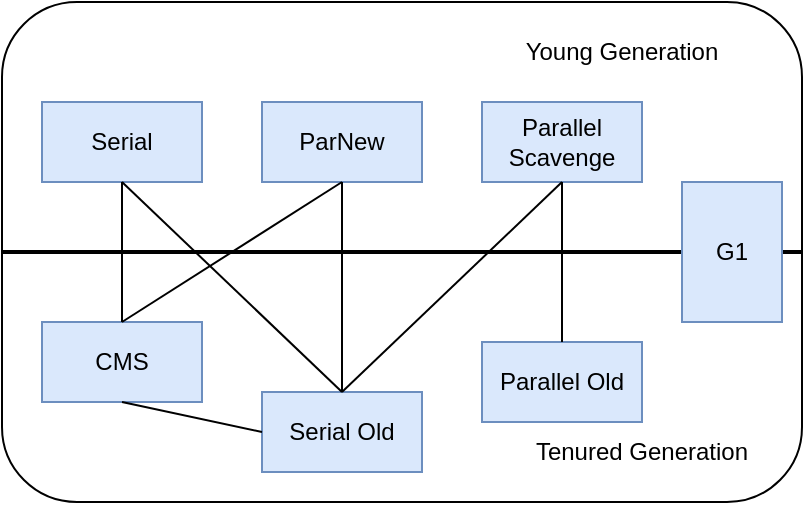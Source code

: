<mxfile version="21.1.8" type="github">
  <diagram name="第 1 页" id="LMIR5DurEmdLyNvymdb6">
    <mxGraphModel dx="794" dy="476" grid="1" gridSize="10" guides="1" tooltips="1" connect="1" arrows="1" fold="1" page="1" pageScale="1" pageWidth="827" pageHeight="1169" math="0" shadow="0">
      <root>
        <mxCell id="0" />
        <mxCell id="1" parent="0" />
        <mxCell id="iQs0Rb3tQd6b7YY0GLlr-1" value="" style="rounded=1;whiteSpace=wrap;html=1;" vertex="1" parent="1">
          <mxGeometry x="140" y="350" width="400" height="250" as="geometry" />
        </mxCell>
        <mxCell id="iQs0Rb3tQd6b7YY0GLlr-2" value="" style="endArrow=none;html=1;rounded=0;exitX=0;exitY=0.5;exitDx=0;exitDy=0;entryX=1;entryY=0.5;entryDx=0;entryDy=0;strokeWidth=2;" edge="1" parent="1" source="iQs0Rb3tQd6b7YY0GLlr-1" target="iQs0Rb3tQd6b7YY0GLlr-1">
          <mxGeometry width="50" height="50" relative="1" as="geometry">
            <mxPoint x="380" y="500" as="sourcePoint" />
            <mxPoint x="430" y="450" as="targetPoint" />
          </mxGeometry>
        </mxCell>
        <mxCell id="iQs0Rb3tQd6b7YY0GLlr-3" value="Young Generation" style="text;html=1;strokeColor=none;fillColor=none;align=center;verticalAlign=middle;whiteSpace=wrap;rounded=0;" vertex="1" parent="1">
          <mxGeometry x="390" y="360" width="120" height="30" as="geometry" />
        </mxCell>
        <mxCell id="iQs0Rb3tQd6b7YY0GLlr-4" value="Tenured Generation" style="text;html=1;strokeColor=none;fillColor=none;align=center;verticalAlign=middle;whiteSpace=wrap;rounded=0;" vertex="1" parent="1">
          <mxGeometry x="400" y="560" width="120" height="30" as="geometry" />
        </mxCell>
        <mxCell id="iQs0Rb3tQd6b7YY0GLlr-5" value="CMS" style="rounded=0;whiteSpace=wrap;html=1;fillColor=#dae8fc;strokeColor=#6c8ebf;" vertex="1" parent="1">
          <mxGeometry x="160" y="510" width="80" height="40" as="geometry" />
        </mxCell>
        <mxCell id="iQs0Rb3tQd6b7YY0GLlr-6" value="Serial" style="rounded=0;whiteSpace=wrap;html=1;fillColor=#dae8fc;strokeColor=#6c8ebf;" vertex="1" parent="1">
          <mxGeometry x="160" y="400" width="80" height="40" as="geometry" />
        </mxCell>
        <mxCell id="iQs0Rb3tQd6b7YY0GLlr-8" value="" style="endArrow=none;html=1;rounded=0;exitX=0.5;exitY=0;exitDx=0;exitDy=0;entryX=0.5;entryY=1;entryDx=0;entryDy=0;" edge="1" parent="1" source="iQs0Rb3tQd6b7YY0GLlr-5" target="iQs0Rb3tQd6b7YY0GLlr-6">
          <mxGeometry width="50" height="50" relative="1" as="geometry">
            <mxPoint x="380" y="410" as="sourcePoint" />
            <mxPoint x="430" y="360" as="targetPoint" />
          </mxGeometry>
        </mxCell>
        <mxCell id="iQs0Rb3tQd6b7YY0GLlr-9" value="Serial Old" style="rounded=0;whiteSpace=wrap;html=1;fillColor=#dae8fc;strokeColor=#6c8ebf;" vertex="1" parent="1">
          <mxGeometry x="270" y="545" width="80" height="40" as="geometry" />
        </mxCell>
        <mxCell id="iQs0Rb3tQd6b7YY0GLlr-10" value="Parallel Old" style="rounded=0;whiteSpace=wrap;html=1;fillColor=#dae8fc;strokeColor=#6c8ebf;" vertex="1" parent="1">
          <mxGeometry x="380" y="520" width="80" height="40" as="geometry" />
        </mxCell>
        <mxCell id="iQs0Rb3tQd6b7YY0GLlr-11" value="" style="endArrow=none;html=1;rounded=0;exitX=0;exitY=0.5;exitDx=0;exitDy=0;entryX=0.5;entryY=1;entryDx=0;entryDy=0;" edge="1" parent="1" source="iQs0Rb3tQd6b7YY0GLlr-9" target="iQs0Rb3tQd6b7YY0GLlr-5">
          <mxGeometry width="50" height="50" relative="1" as="geometry">
            <mxPoint x="210" y="520" as="sourcePoint" />
            <mxPoint x="210" y="450" as="targetPoint" />
          </mxGeometry>
        </mxCell>
        <mxCell id="iQs0Rb3tQd6b7YY0GLlr-12" value="ParNew" style="rounded=0;whiteSpace=wrap;html=1;fillColor=#dae8fc;strokeColor=#6c8ebf;" vertex="1" parent="1">
          <mxGeometry x="270" y="400" width="80" height="40" as="geometry" />
        </mxCell>
        <mxCell id="iQs0Rb3tQd6b7YY0GLlr-13" value="Parallel Scavenge" style="rounded=0;whiteSpace=wrap;html=1;fillColor=#dae8fc;strokeColor=#6c8ebf;" vertex="1" parent="1">
          <mxGeometry x="380" y="400" width="80" height="40" as="geometry" />
        </mxCell>
        <mxCell id="iQs0Rb3tQd6b7YY0GLlr-14" value="G1" style="rounded=0;whiteSpace=wrap;html=1;fillColor=#dae8fc;strokeColor=#6c8ebf;" vertex="1" parent="1">
          <mxGeometry x="480" y="440" width="50" height="70" as="geometry" />
        </mxCell>
        <mxCell id="iQs0Rb3tQd6b7YY0GLlr-15" value="" style="endArrow=none;html=1;rounded=0;exitX=0.5;exitY=0;exitDx=0;exitDy=0;entryX=0.5;entryY=1;entryDx=0;entryDy=0;" edge="1" parent="1" source="iQs0Rb3tQd6b7YY0GLlr-9" target="iQs0Rb3tQd6b7YY0GLlr-6">
          <mxGeometry width="50" height="50" relative="1" as="geometry">
            <mxPoint x="210" y="520" as="sourcePoint" />
            <mxPoint x="210" y="450" as="targetPoint" />
          </mxGeometry>
        </mxCell>
        <mxCell id="iQs0Rb3tQd6b7YY0GLlr-16" value="" style="endArrow=none;html=1;rounded=0;exitX=0.5;exitY=0;exitDx=0;exitDy=0;entryX=0.5;entryY=1;entryDx=0;entryDy=0;" edge="1" parent="1" source="iQs0Rb3tQd6b7YY0GLlr-9" target="iQs0Rb3tQd6b7YY0GLlr-12">
          <mxGeometry width="50" height="50" relative="1" as="geometry">
            <mxPoint x="320" y="555" as="sourcePoint" />
            <mxPoint x="210" y="450" as="targetPoint" />
          </mxGeometry>
        </mxCell>
        <mxCell id="iQs0Rb3tQd6b7YY0GLlr-17" value="" style="endArrow=none;html=1;rounded=0;exitX=0.5;exitY=1;exitDx=0;exitDy=0;entryX=0.5;entryY=0;entryDx=0;entryDy=0;" edge="1" parent="1" source="iQs0Rb3tQd6b7YY0GLlr-12" target="iQs0Rb3tQd6b7YY0GLlr-5">
          <mxGeometry width="50" height="50" relative="1" as="geometry">
            <mxPoint x="320" y="555" as="sourcePoint" />
            <mxPoint x="210" y="450" as="targetPoint" />
          </mxGeometry>
        </mxCell>
        <mxCell id="iQs0Rb3tQd6b7YY0GLlr-18" value="" style="endArrow=none;html=1;rounded=0;exitX=0.5;exitY=0;exitDx=0;exitDy=0;entryX=0.5;entryY=1;entryDx=0;entryDy=0;" edge="1" parent="1" source="iQs0Rb3tQd6b7YY0GLlr-9" target="iQs0Rb3tQd6b7YY0GLlr-13">
          <mxGeometry width="50" height="50" relative="1" as="geometry">
            <mxPoint x="330" y="565" as="sourcePoint" />
            <mxPoint x="220" y="460" as="targetPoint" />
          </mxGeometry>
        </mxCell>
        <mxCell id="iQs0Rb3tQd6b7YY0GLlr-19" value="" style="endArrow=none;html=1;rounded=0;exitX=0.5;exitY=0;exitDx=0;exitDy=0;entryX=0.5;entryY=1;entryDx=0;entryDy=0;" edge="1" parent="1" source="iQs0Rb3tQd6b7YY0GLlr-10" target="iQs0Rb3tQd6b7YY0GLlr-13">
          <mxGeometry width="50" height="50" relative="1" as="geometry">
            <mxPoint x="340" y="575" as="sourcePoint" />
            <mxPoint x="230" y="470" as="targetPoint" />
          </mxGeometry>
        </mxCell>
      </root>
    </mxGraphModel>
  </diagram>
</mxfile>
